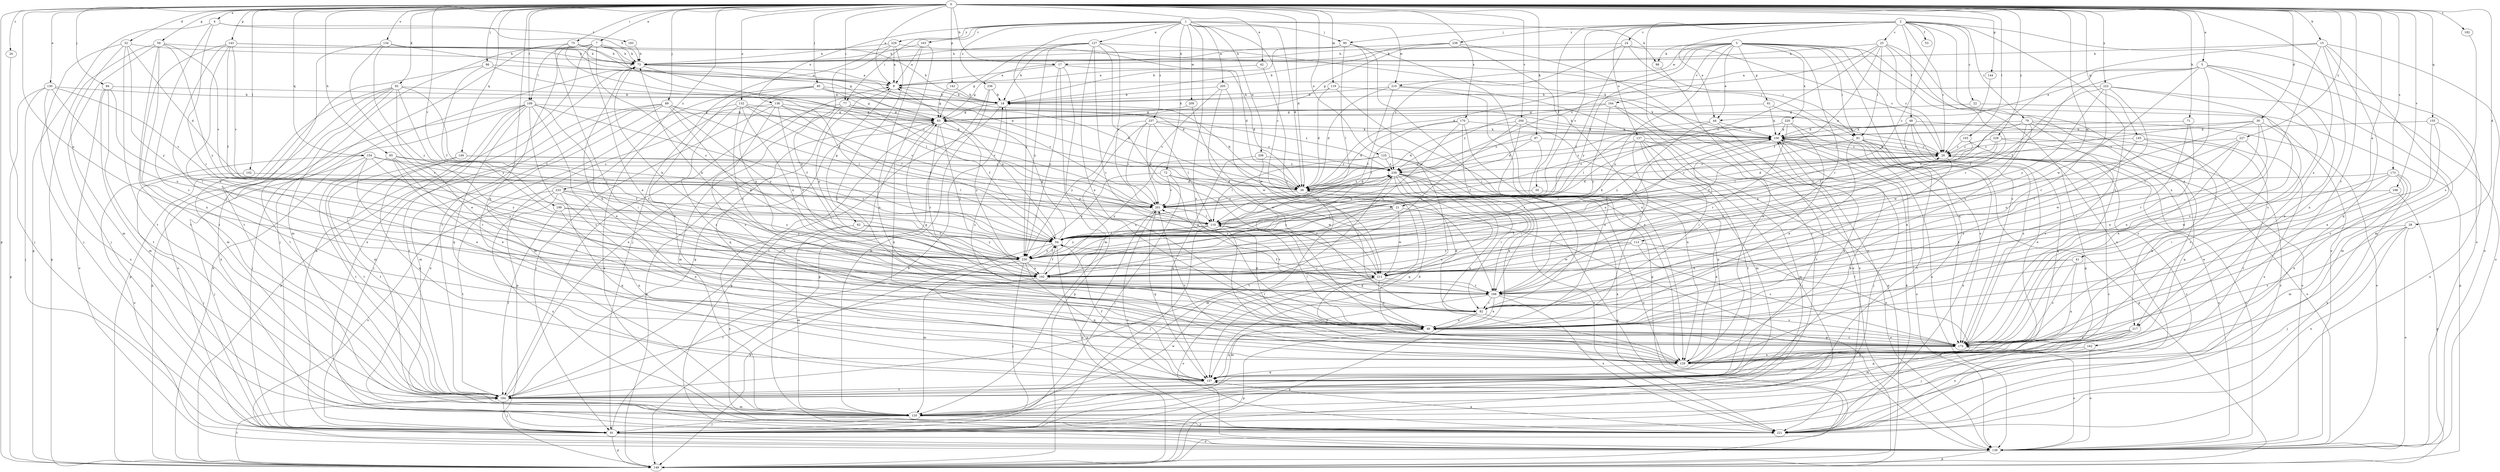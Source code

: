 strict digraph  {
0;
1;
2;
3;
4;
5;
7;
8;
15;
17;
18;
20;
21;
22;
24;
25;
26;
28;
30;
32;
36;
41;
42;
44;
46;
48;
50;
53;
54;
59;
61;
62;
63;
65;
71;
72;
73;
75;
77;
79;
81;
82;
84;
85;
86;
89;
90;
91;
92;
97;
98;
100;
102;
103;
109;
110;
112;
119;
120;
125;
127;
129;
130;
132;
134;
136;
137;
138;
142;
143;
144;
145;
148;
149;
154;
155;
157;
162;
163;
164;
166;
170;
173;
175;
182;
183;
184;
192;
198;
199;
200;
201;
205;
206;
209;
210;
211;
217;
220;
221;
222;
227;
228;
229;
230;
233;
236;
237;
238;
239;
0 -> 4  [label=a];
0 -> 5  [label=a];
0 -> 7  [label=a];
0 -> 8  [label=a];
0 -> 15  [label=b];
0 -> 17  [label=b];
0 -> 20  [label=c];
0 -> 28  [label=d];
0 -> 30  [label=d];
0 -> 32  [label=d];
0 -> 36  [label=d];
0 -> 41  [label=e];
0 -> 42  [label=e];
0 -> 59  [label=g];
0 -> 65  [label=h];
0 -> 71  [label=h];
0 -> 75  [label=i];
0 -> 77  [label=i];
0 -> 84  [label=j];
0 -> 85  [label=j];
0 -> 86  [label=j];
0 -> 89  [label=j];
0 -> 92  [label=k];
0 -> 97  [label=k];
0 -> 102  [label=l];
0 -> 103  [label=l];
0 -> 109  [label=l];
0 -> 112  [label=m];
0 -> 119  [label=m];
0 -> 125  [label=n];
0 -> 130  [label=o];
0 -> 132  [label=o];
0 -> 134  [label=o];
0 -> 142  [label=p];
0 -> 143  [label=p];
0 -> 144  [label=p];
0 -> 145  [label=p];
0 -> 148  [label=p];
0 -> 149  [label=q];
0 -> 154  [label=q];
0 -> 155  [label=q];
0 -> 157  [label=q];
0 -> 162  [label=r];
0 -> 170  [label=s];
0 -> 173  [label=s];
0 -> 182  [label=t];
0 -> 192  [label=u];
0 -> 198  [label=v];
0 -> 199  [label=v];
0 -> 200  [label=v];
0 -> 217  [label=x];
0 -> 222  [label=y];
0 -> 227  [label=y];
0 -> 228  [label=y];
0 -> 233  [label=z];
1 -> 21  [label=c];
1 -> 36  [label=d];
1 -> 72  [label=h];
1 -> 77  [label=i];
1 -> 90  [label=j];
1 -> 98  [label=k];
1 -> 127  [label=n];
1 -> 129  [label=n];
1 -> 136  [label=o];
1 -> 163  [label=r];
1 -> 205  [label=w];
1 -> 206  [label=w];
1 -> 209  [label=w];
1 -> 210  [label=w];
1 -> 229  [label=y];
1 -> 230  [label=y];
1 -> 236  [label=z];
1 -> 237  [label=z];
2 -> 21  [label=c];
2 -> 22  [label=c];
2 -> 24  [label=c];
2 -> 25  [label=c];
2 -> 26  [label=c];
2 -> 44  [label=e];
2 -> 48  [label=f];
2 -> 50  [label=f];
2 -> 53  [label=f];
2 -> 79  [label=i];
2 -> 90  [label=j];
2 -> 91  [label=j];
2 -> 137  [label=o];
2 -> 138  [label=o];
2 -> 175  [label=s];
2 -> 201  [label=v];
2 -> 217  [label=x];
2 -> 238  [label=z];
3 -> 17  [label=b];
3 -> 36  [label=d];
3 -> 44  [label=e];
3 -> 61  [label=g];
3 -> 81  [label=i];
3 -> 98  [label=k];
3 -> 157  [label=q];
3 -> 164  [label=r];
3 -> 166  [label=r];
3 -> 175  [label=s];
3 -> 192  [label=u];
3 -> 210  [label=w];
3 -> 217  [label=x];
3 -> 220  [label=x];
3 -> 221  [label=x];
3 -> 230  [label=y];
4 -> 73  [label=h];
4 -> 148  [label=p];
4 -> 166  [label=r];
4 -> 175  [label=s];
4 -> 183  [label=t];
5 -> 8  [label=a];
5 -> 44  [label=e];
5 -> 54  [label=f];
5 -> 129  [label=n];
5 -> 138  [label=o];
5 -> 166  [label=r];
5 -> 175  [label=s];
5 -> 211  [label=w];
7 -> 18  [label=b];
7 -> 46  [label=e];
7 -> 73  [label=h];
7 -> 81  [label=i];
7 -> 91  [label=j];
7 -> 109  [label=l];
7 -> 184  [label=t];
7 -> 201  [label=v];
7 -> 221  [label=x];
7 -> 230  [label=y];
8 -> 18  [label=b];
8 -> 62  [label=g];
15 -> 54  [label=f];
15 -> 73  [label=h];
15 -> 120  [label=m];
15 -> 129  [label=n];
15 -> 138  [label=o];
15 -> 157  [label=q];
15 -> 175  [label=s];
17 -> 8  [label=a];
17 -> 36  [label=d];
17 -> 46  [label=e];
17 -> 63  [label=g];
17 -> 120  [label=m];
17 -> 230  [label=y];
18 -> 63  [label=g];
18 -> 175  [label=s];
18 -> 184  [label=t];
20 -> 91  [label=j];
21 -> 110  [label=l];
21 -> 148  [label=p];
21 -> 211  [label=w];
21 -> 230  [label=y];
22 -> 63  [label=g];
22 -> 148  [label=p];
24 -> 26  [label=c];
24 -> 54  [label=f];
24 -> 73  [label=h];
24 -> 81  [label=i];
24 -> 239  [label=z];
25 -> 26  [label=c];
25 -> 54  [label=f];
25 -> 73  [label=h];
25 -> 81  [label=i];
25 -> 138  [label=o];
25 -> 166  [label=r];
25 -> 201  [label=v];
25 -> 239  [label=z];
26 -> 8  [label=a];
26 -> 36  [label=d];
26 -> 82  [label=i];
26 -> 100  [label=k];
26 -> 138  [label=o];
26 -> 157  [label=q];
26 -> 239  [label=z];
28 -> 54  [label=f];
28 -> 91  [label=j];
28 -> 138  [label=o];
28 -> 175  [label=s];
28 -> 221  [label=x];
30 -> 46  [label=e];
30 -> 100  [label=k];
30 -> 166  [label=r];
30 -> 175  [label=s];
30 -> 192  [label=u];
30 -> 201  [label=v];
32 -> 36  [label=d];
32 -> 73  [label=h];
32 -> 91  [label=j];
32 -> 120  [label=m];
32 -> 184  [label=t];
32 -> 230  [label=y];
36 -> 18  [label=b];
36 -> 26  [label=c];
36 -> 120  [label=m];
36 -> 157  [label=q];
36 -> 201  [label=v];
36 -> 239  [label=z];
41 -> 129  [label=n];
41 -> 166  [label=r];
41 -> 175  [label=s];
41 -> 192  [label=u];
42 -> 8  [label=a];
42 -> 166  [label=r];
44 -> 100  [label=k];
44 -> 184  [label=t];
44 -> 230  [label=y];
44 -> 239  [label=z];
46 -> 63  [label=g];
46 -> 73  [label=h];
46 -> 110  [label=l];
46 -> 148  [label=p];
46 -> 157  [label=q];
46 -> 175  [label=s];
48 -> 100  [label=k];
48 -> 129  [label=n];
48 -> 138  [label=o];
48 -> 157  [label=q];
48 -> 175  [label=s];
48 -> 201  [label=v];
50 -> 129  [label=n];
50 -> 201  [label=v];
54 -> 8  [label=a];
54 -> 63  [label=g];
54 -> 100  [label=k];
54 -> 148  [label=p];
54 -> 221  [label=x];
54 -> 230  [label=y];
59 -> 73  [label=h];
59 -> 91  [label=j];
59 -> 129  [label=n];
59 -> 148  [label=p];
59 -> 184  [label=t];
59 -> 201  [label=v];
59 -> 230  [label=y];
61 -> 63  [label=g];
61 -> 100  [label=k];
61 -> 138  [label=o];
62 -> 54  [label=f];
62 -> 120  [label=m];
62 -> 221  [label=x];
62 -> 230  [label=y];
63 -> 100  [label=k];
63 -> 129  [label=n];
63 -> 148  [label=p];
63 -> 166  [label=r];
63 -> 192  [label=u];
63 -> 230  [label=y];
65 -> 46  [label=e];
65 -> 54  [label=f];
65 -> 166  [label=r];
65 -> 184  [label=t];
65 -> 192  [label=u];
65 -> 239  [label=z];
71 -> 46  [label=e];
71 -> 82  [label=i];
71 -> 100  [label=k];
72 -> 36  [label=d];
72 -> 91  [label=j];
72 -> 166  [label=r];
72 -> 201  [label=v];
72 -> 211  [label=w];
72 -> 230  [label=y];
73 -> 8  [label=a];
73 -> 36  [label=d];
73 -> 110  [label=l];
75 -> 36  [label=d];
75 -> 54  [label=f];
75 -> 73  [label=h];
75 -> 82  [label=i];
75 -> 120  [label=m];
77 -> 54  [label=f];
77 -> 63  [label=g];
77 -> 100  [label=k];
77 -> 120  [label=m];
77 -> 157  [label=q];
77 -> 184  [label=t];
77 -> 239  [label=z];
79 -> 46  [label=e];
79 -> 54  [label=f];
79 -> 100  [label=k];
79 -> 138  [label=o];
79 -> 175  [label=s];
79 -> 211  [label=w];
79 -> 221  [label=x];
81 -> 26  [label=c];
81 -> 46  [label=e];
81 -> 54  [label=f];
81 -> 148  [label=p];
81 -> 184  [label=t];
81 -> 221  [label=x];
82 -> 36  [label=d];
82 -> 46  [label=e];
82 -> 148  [label=p];
82 -> 175  [label=s];
82 -> 201  [label=v];
84 -> 18  [label=b];
84 -> 120  [label=m];
84 -> 138  [label=o];
84 -> 184  [label=t];
84 -> 192  [label=u];
85 -> 18  [label=b];
85 -> 36  [label=d];
85 -> 63  [label=g];
85 -> 120  [label=m];
85 -> 175  [label=s];
85 -> 192  [label=u];
85 -> 201  [label=v];
86 -> 8  [label=a];
86 -> 36  [label=d];
86 -> 54  [label=f];
86 -> 120  [label=m];
89 -> 63  [label=g];
89 -> 91  [label=j];
89 -> 110  [label=l];
89 -> 120  [label=m];
89 -> 148  [label=p];
89 -> 211  [label=w];
89 -> 221  [label=x];
89 -> 230  [label=y];
90 -> 18  [label=b];
90 -> 73  [label=h];
90 -> 82  [label=i];
90 -> 110  [label=l];
90 -> 129  [label=n];
90 -> 211  [label=w];
91 -> 18  [label=b];
91 -> 26  [label=c];
91 -> 73  [label=h];
91 -> 138  [label=o];
91 -> 148  [label=p];
92 -> 18  [label=b];
92 -> 46  [label=e];
92 -> 54  [label=f];
92 -> 138  [label=o];
92 -> 148  [label=p];
92 -> 184  [label=t];
92 -> 221  [label=x];
92 -> 230  [label=y];
97 -> 26  [label=c];
97 -> 36  [label=d];
97 -> 157  [label=q];
97 -> 230  [label=y];
98 -> 129  [label=n];
100 -> 26  [label=c];
100 -> 91  [label=j];
100 -> 138  [label=o];
100 -> 175  [label=s];
100 -> 192  [label=u];
100 -> 239  [label=z];
102 -> 36  [label=d];
102 -> 91  [label=j];
103 -> 26  [label=c];
103 -> 110  [label=l];
103 -> 138  [label=o];
109 -> 46  [label=e];
109 -> 54  [label=f];
109 -> 63  [label=g];
109 -> 82  [label=i];
109 -> 91  [label=j];
109 -> 120  [label=m];
109 -> 148  [label=p];
109 -> 157  [label=q];
109 -> 175  [label=s];
109 -> 184  [label=t];
110 -> 54  [label=f];
110 -> 82  [label=i];
110 -> 91  [label=j];
110 -> 230  [label=y];
110 -> 239  [label=z];
112 -> 129  [label=n];
112 -> 175  [label=s];
112 -> 192  [label=u];
112 -> 211  [label=w];
112 -> 230  [label=y];
119 -> 18  [label=b];
119 -> 36  [label=d];
119 -> 100  [label=k];
119 -> 129  [label=n];
120 -> 91  [label=j];
120 -> 211  [label=w];
120 -> 221  [label=x];
125 -> 110  [label=l];
125 -> 138  [label=o];
125 -> 192  [label=u];
125 -> 221  [label=x];
125 -> 239  [label=z];
127 -> 18  [label=b];
127 -> 46  [label=e];
127 -> 63  [label=g];
127 -> 73  [label=h];
127 -> 100  [label=k];
127 -> 166  [label=r];
127 -> 201  [label=v];
127 -> 211  [label=w];
127 -> 230  [label=y];
129 -> 36  [label=d];
129 -> 100  [label=k];
129 -> 110  [label=l];
129 -> 157  [label=q];
129 -> 201  [label=v];
130 -> 18  [label=b];
130 -> 91  [label=j];
130 -> 148  [label=p];
130 -> 192  [label=u];
130 -> 201  [label=v];
130 -> 221  [label=x];
132 -> 63  [label=g];
132 -> 110  [label=l];
132 -> 166  [label=r];
132 -> 175  [label=s];
132 -> 192  [label=u];
132 -> 201  [label=v];
132 -> 221  [label=x];
134 -> 63  [label=g];
134 -> 73  [label=h];
134 -> 166  [label=r];
134 -> 184  [label=t];
134 -> 230  [label=y];
136 -> 54  [label=f];
136 -> 63  [label=g];
136 -> 91  [label=j];
136 -> 148  [label=p];
136 -> 175  [label=s];
136 -> 192  [label=u];
136 -> 201  [label=v];
137 -> 26  [label=c];
137 -> 54  [label=f];
137 -> 82  [label=i];
137 -> 91  [label=j];
137 -> 120  [label=m];
137 -> 166  [label=r];
137 -> 184  [label=t];
138 -> 26  [label=c];
138 -> 63  [label=g];
138 -> 148  [label=p];
138 -> 175  [label=s];
142 -> 18  [label=b];
142 -> 63  [label=g];
143 -> 8  [label=a];
143 -> 54  [label=f];
143 -> 73  [label=h];
143 -> 82  [label=i];
143 -> 175  [label=s];
143 -> 184  [label=t];
143 -> 201  [label=v];
144 -> 26  [label=c];
145 -> 26  [label=c];
145 -> 46  [label=e];
145 -> 129  [label=n];
145 -> 184  [label=t];
148 -> 73  [label=h];
148 -> 184  [label=t];
149 -> 110  [label=l];
149 -> 157  [label=q];
149 -> 184  [label=t];
149 -> 239  [label=z];
154 -> 46  [label=e];
154 -> 54  [label=f];
154 -> 91  [label=j];
154 -> 138  [label=o];
154 -> 184  [label=t];
154 -> 230  [label=y];
154 -> 239  [label=z];
155 -> 46  [label=e];
155 -> 100  [label=k];
155 -> 175  [label=s];
155 -> 221  [label=x];
157 -> 54  [label=f];
157 -> 184  [label=t];
162 -> 129  [label=n];
162 -> 138  [label=o];
162 -> 157  [label=q];
163 -> 8  [label=a];
163 -> 73  [label=h];
163 -> 129  [label=n];
163 -> 138  [label=o];
164 -> 63  [label=g];
164 -> 148  [label=p];
164 -> 221  [label=x];
164 -> 230  [label=y];
164 -> 239  [label=z];
166 -> 46  [label=e];
166 -> 82  [label=i];
166 -> 120  [label=m];
166 -> 175  [label=s];
166 -> 221  [label=x];
170 -> 36  [label=d];
170 -> 100  [label=k];
170 -> 110  [label=l];
170 -> 129  [label=n];
170 -> 166  [label=r];
170 -> 192  [label=u];
173 -> 36  [label=d];
173 -> 82  [label=i];
173 -> 120  [label=m];
173 -> 129  [label=n];
173 -> 211  [label=w];
173 -> 221  [label=x];
175 -> 46  [label=e];
175 -> 129  [label=n];
182 -> 175  [label=s];
183 -> 73  [label=h];
184 -> 8  [label=a];
184 -> 63  [label=g];
184 -> 91  [label=j];
184 -> 100  [label=k];
184 -> 120  [label=m];
192 -> 8  [label=a];
192 -> 26  [label=c];
192 -> 54  [label=f];
192 -> 73  [label=h];
192 -> 184  [label=t];
192 -> 239  [label=z];
198 -> 46  [label=e];
198 -> 148  [label=p];
198 -> 201  [label=v];
199 -> 110  [label=l];
199 -> 129  [label=n];
199 -> 184  [label=t];
199 -> 230  [label=y];
200 -> 36  [label=d];
200 -> 46  [label=e];
200 -> 100  [label=k];
200 -> 120  [label=m];
200 -> 192  [label=u];
201 -> 110  [label=l];
201 -> 148  [label=p];
201 -> 157  [label=q];
205 -> 18  [label=b];
205 -> 46  [label=e];
205 -> 201  [label=v];
205 -> 211  [label=w];
206 -> 82  [label=i];
206 -> 157  [label=q];
206 -> 239  [label=z];
209 -> 63  [label=g];
209 -> 211  [label=w];
210 -> 18  [label=b];
210 -> 36  [label=d];
210 -> 54  [label=f];
210 -> 138  [label=o];
210 -> 148  [label=p];
211 -> 26  [label=c];
211 -> 46  [label=e];
211 -> 54  [label=f];
211 -> 73  [label=h];
211 -> 129  [label=n];
211 -> 138  [label=o];
211 -> 166  [label=r];
217 -> 91  [label=j];
217 -> 120  [label=m];
217 -> 157  [label=q];
217 -> 175  [label=s];
217 -> 221  [label=x];
220 -> 36  [label=d];
220 -> 82  [label=i];
220 -> 100  [label=k];
220 -> 110  [label=l];
220 -> 166  [label=r];
220 -> 175  [label=s];
221 -> 26  [label=c];
221 -> 100  [label=k];
221 -> 157  [label=q];
221 -> 201  [label=v];
222 -> 18  [label=b];
222 -> 54  [label=f];
222 -> 82  [label=i];
222 -> 120  [label=m];
222 -> 166  [label=r];
222 -> 175  [label=s];
222 -> 230  [label=y];
227 -> 26  [label=c];
227 -> 46  [label=e];
227 -> 175  [label=s];
227 -> 192  [label=u];
227 -> 211  [label=w];
228 -> 26  [label=c];
228 -> 110  [label=l];
228 -> 157  [label=q];
228 -> 221  [label=x];
228 -> 230  [label=y];
229 -> 8  [label=a];
229 -> 36  [label=d];
229 -> 73  [label=h];
229 -> 91  [label=j];
229 -> 175  [label=s];
229 -> 192  [label=u];
230 -> 54  [label=f];
230 -> 91  [label=j];
230 -> 100  [label=k];
230 -> 120  [label=m];
230 -> 157  [label=q];
230 -> 192  [label=u];
230 -> 211  [label=w];
233 -> 129  [label=n];
233 -> 138  [label=o];
233 -> 157  [label=q];
233 -> 184  [label=t];
233 -> 201  [label=v];
233 -> 221  [label=x];
233 -> 230  [label=y];
236 -> 18  [label=b];
236 -> 120  [label=m];
236 -> 148  [label=p];
237 -> 46  [label=e];
237 -> 100  [label=k];
237 -> 110  [label=l];
237 -> 148  [label=p];
237 -> 201  [label=v];
237 -> 230  [label=y];
237 -> 239  [label=z];
238 -> 18  [label=b];
238 -> 46  [label=e];
238 -> 63  [label=g];
238 -> 73  [label=h];
238 -> 138  [label=o];
239 -> 36  [label=d];
239 -> 46  [label=e];
239 -> 82  [label=i];
239 -> 129  [label=n];
239 -> 148  [label=p];
239 -> 157  [label=q];
239 -> 166  [label=r];
239 -> 184  [label=t];
239 -> 192  [label=u];
239 -> 221  [label=x];
}
